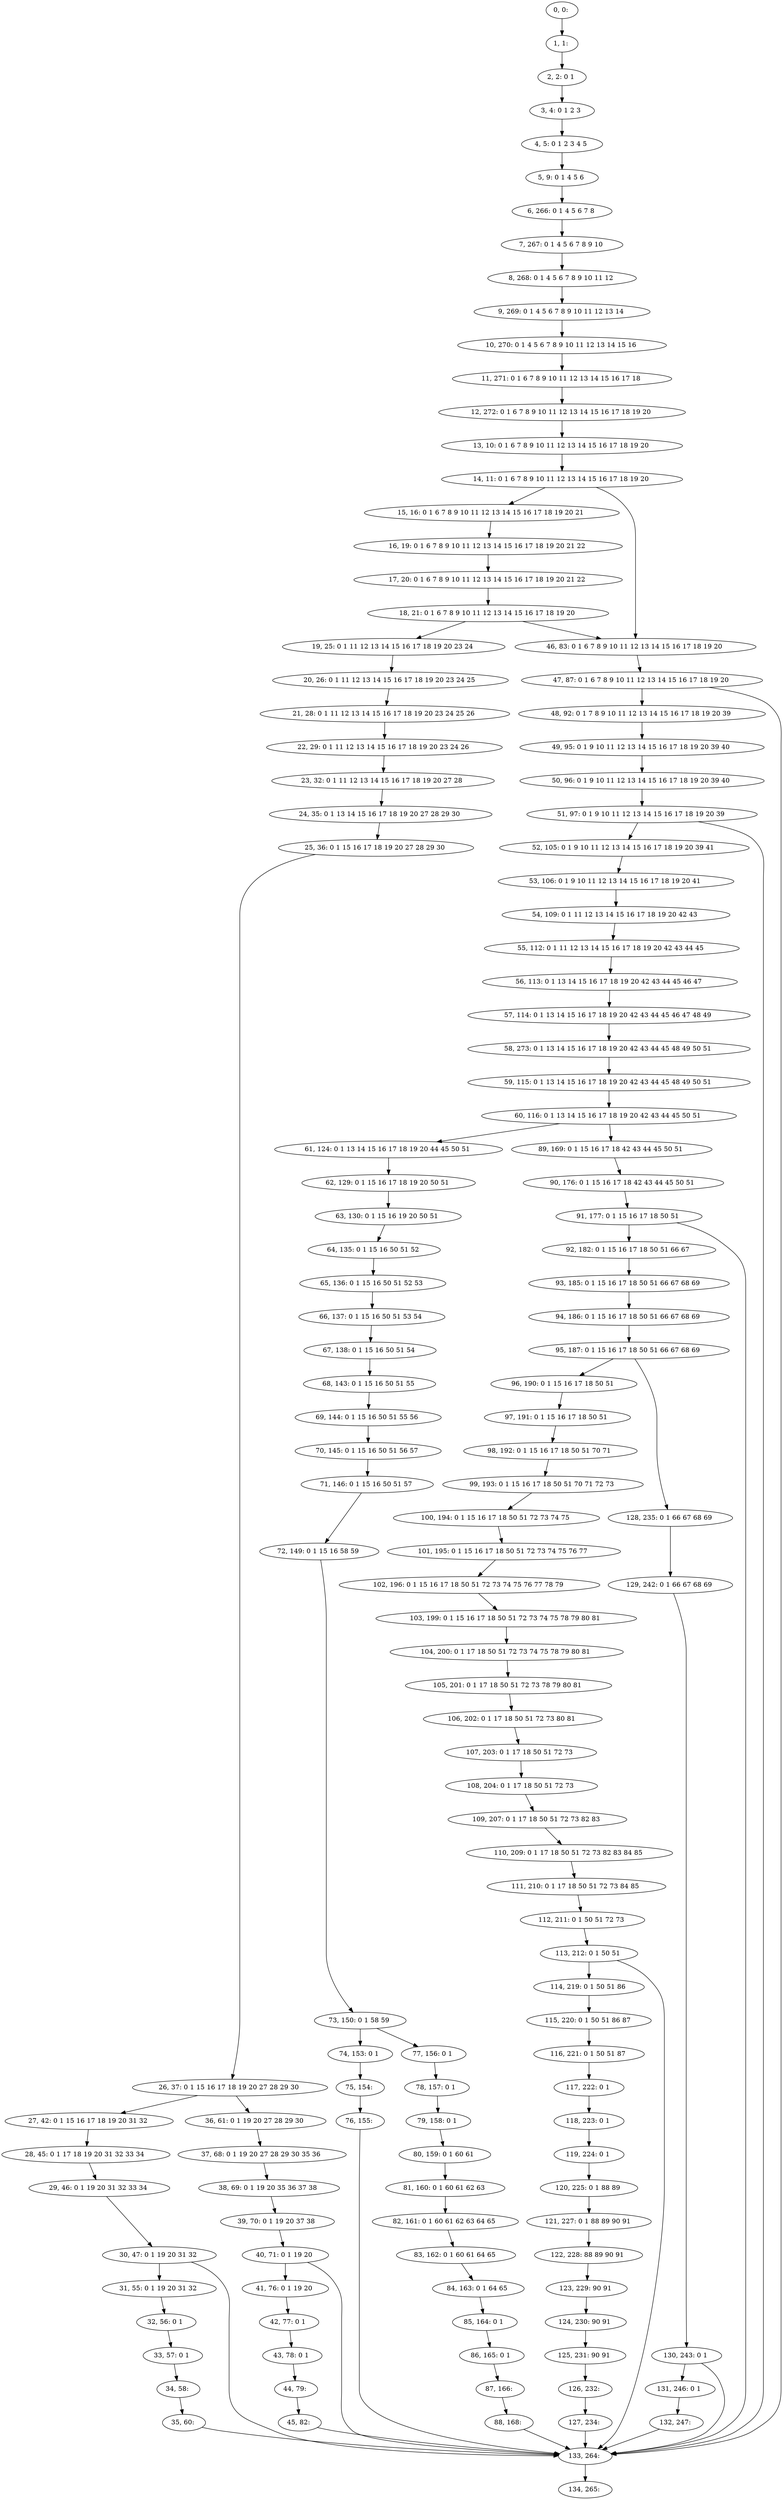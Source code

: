 digraph G {
0[label="0, 0: "];
1[label="1, 1: "];
2[label="2, 2: 0 1 "];
3[label="3, 4: 0 1 2 3 "];
4[label="4, 5: 0 1 2 3 4 5 "];
5[label="5, 9: 0 1 4 5 6 "];
6[label="6, 266: 0 1 4 5 6 7 8 "];
7[label="7, 267: 0 1 4 5 6 7 8 9 10 "];
8[label="8, 268: 0 1 4 5 6 7 8 9 10 11 12 "];
9[label="9, 269: 0 1 4 5 6 7 8 9 10 11 12 13 14 "];
10[label="10, 270: 0 1 4 5 6 7 8 9 10 11 12 13 14 15 16 "];
11[label="11, 271: 0 1 6 7 8 9 10 11 12 13 14 15 16 17 18 "];
12[label="12, 272: 0 1 6 7 8 9 10 11 12 13 14 15 16 17 18 19 20 "];
13[label="13, 10: 0 1 6 7 8 9 10 11 12 13 14 15 16 17 18 19 20 "];
14[label="14, 11: 0 1 6 7 8 9 10 11 12 13 14 15 16 17 18 19 20 "];
15[label="15, 16: 0 1 6 7 8 9 10 11 12 13 14 15 16 17 18 19 20 21 "];
16[label="16, 19: 0 1 6 7 8 9 10 11 12 13 14 15 16 17 18 19 20 21 22 "];
17[label="17, 20: 0 1 6 7 8 9 10 11 12 13 14 15 16 17 18 19 20 21 22 "];
18[label="18, 21: 0 1 6 7 8 9 10 11 12 13 14 15 16 17 18 19 20 "];
19[label="19, 25: 0 1 11 12 13 14 15 16 17 18 19 20 23 24 "];
20[label="20, 26: 0 1 11 12 13 14 15 16 17 18 19 20 23 24 25 "];
21[label="21, 28: 0 1 11 12 13 14 15 16 17 18 19 20 23 24 25 26 "];
22[label="22, 29: 0 1 11 12 13 14 15 16 17 18 19 20 23 24 26 "];
23[label="23, 32: 0 1 11 12 13 14 15 16 17 18 19 20 27 28 "];
24[label="24, 35: 0 1 13 14 15 16 17 18 19 20 27 28 29 30 "];
25[label="25, 36: 0 1 15 16 17 18 19 20 27 28 29 30 "];
26[label="26, 37: 0 1 15 16 17 18 19 20 27 28 29 30 "];
27[label="27, 42: 0 1 15 16 17 18 19 20 31 32 "];
28[label="28, 45: 0 1 17 18 19 20 31 32 33 34 "];
29[label="29, 46: 0 1 19 20 31 32 33 34 "];
30[label="30, 47: 0 1 19 20 31 32 "];
31[label="31, 55: 0 1 19 20 31 32 "];
32[label="32, 56: 0 1 "];
33[label="33, 57: 0 1 "];
34[label="34, 58: "];
35[label="35, 60: "];
36[label="36, 61: 0 1 19 20 27 28 29 30 "];
37[label="37, 68: 0 1 19 20 27 28 29 30 35 36 "];
38[label="38, 69: 0 1 19 20 35 36 37 38 "];
39[label="39, 70: 0 1 19 20 37 38 "];
40[label="40, 71: 0 1 19 20 "];
41[label="41, 76: 0 1 19 20 "];
42[label="42, 77: 0 1 "];
43[label="43, 78: 0 1 "];
44[label="44, 79: "];
45[label="45, 82: "];
46[label="46, 83: 0 1 6 7 8 9 10 11 12 13 14 15 16 17 18 19 20 "];
47[label="47, 87: 0 1 6 7 8 9 10 11 12 13 14 15 16 17 18 19 20 "];
48[label="48, 92: 0 1 7 8 9 10 11 12 13 14 15 16 17 18 19 20 39 "];
49[label="49, 95: 0 1 9 10 11 12 13 14 15 16 17 18 19 20 39 40 "];
50[label="50, 96: 0 1 9 10 11 12 13 14 15 16 17 18 19 20 39 40 "];
51[label="51, 97: 0 1 9 10 11 12 13 14 15 16 17 18 19 20 39 "];
52[label="52, 105: 0 1 9 10 11 12 13 14 15 16 17 18 19 20 39 41 "];
53[label="53, 106: 0 1 9 10 11 12 13 14 15 16 17 18 19 20 41 "];
54[label="54, 109: 0 1 11 12 13 14 15 16 17 18 19 20 42 43 "];
55[label="55, 112: 0 1 11 12 13 14 15 16 17 18 19 20 42 43 44 45 "];
56[label="56, 113: 0 1 13 14 15 16 17 18 19 20 42 43 44 45 46 47 "];
57[label="57, 114: 0 1 13 14 15 16 17 18 19 20 42 43 44 45 46 47 48 49 "];
58[label="58, 273: 0 1 13 14 15 16 17 18 19 20 42 43 44 45 48 49 50 51 "];
59[label="59, 115: 0 1 13 14 15 16 17 18 19 20 42 43 44 45 48 49 50 51 "];
60[label="60, 116: 0 1 13 14 15 16 17 18 19 20 42 43 44 45 50 51 "];
61[label="61, 124: 0 1 13 14 15 16 17 18 19 20 44 45 50 51 "];
62[label="62, 129: 0 1 15 16 17 18 19 20 50 51 "];
63[label="63, 130: 0 1 15 16 19 20 50 51 "];
64[label="64, 135: 0 1 15 16 50 51 52 "];
65[label="65, 136: 0 1 15 16 50 51 52 53 "];
66[label="66, 137: 0 1 15 16 50 51 53 54 "];
67[label="67, 138: 0 1 15 16 50 51 54 "];
68[label="68, 143: 0 1 15 16 50 51 55 "];
69[label="69, 144: 0 1 15 16 50 51 55 56 "];
70[label="70, 145: 0 1 15 16 50 51 56 57 "];
71[label="71, 146: 0 1 15 16 50 51 57 "];
72[label="72, 149: 0 1 15 16 58 59 "];
73[label="73, 150: 0 1 58 59 "];
74[label="74, 153: 0 1 "];
75[label="75, 154: "];
76[label="76, 155: "];
77[label="77, 156: 0 1 "];
78[label="78, 157: 0 1 "];
79[label="79, 158: 0 1 "];
80[label="80, 159: 0 1 60 61 "];
81[label="81, 160: 0 1 60 61 62 63 "];
82[label="82, 161: 0 1 60 61 62 63 64 65 "];
83[label="83, 162: 0 1 60 61 64 65 "];
84[label="84, 163: 0 1 64 65 "];
85[label="85, 164: 0 1 "];
86[label="86, 165: 0 1 "];
87[label="87, 166: "];
88[label="88, 168: "];
89[label="89, 169: 0 1 15 16 17 18 42 43 44 45 50 51 "];
90[label="90, 176: 0 1 15 16 17 18 42 43 44 45 50 51 "];
91[label="91, 177: 0 1 15 16 17 18 50 51 "];
92[label="92, 182: 0 1 15 16 17 18 50 51 66 67 "];
93[label="93, 185: 0 1 15 16 17 18 50 51 66 67 68 69 "];
94[label="94, 186: 0 1 15 16 17 18 50 51 66 67 68 69 "];
95[label="95, 187: 0 1 15 16 17 18 50 51 66 67 68 69 "];
96[label="96, 190: 0 1 15 16 17 18 50 51 "];
97[label="97, 191: 0 1 15 16 17 18 50 51 "];
98[label="98, 192: 0 1 15 16 17 18 50 51 70 71 "];
99[label="99, 193: 0 1 15 16 17 18 50 51 70 71 72 73 "];
100[label="100, 194: 0 1 15 16 17 18 50 51 72 73 74 75 "];
101[label="101, 195: 0 1 15 16 17 18 50 51 72 73 74 75 76 77 "];
102[label="102, 196: 0 1 15 16 17 18 50 51 72 73 74 75 76 77 78 79 "];
103[label="103, 199: 0 1 15 16 17 18 50 51 72 73 74 75 78 79 80 81 "];
104[label="104, 200: 0 1 17 18 50 51 72 73 74 75 78 79 80 81 "];
105[label="105, 201: 0 1 17 18 50 51 72 73 78 79 80 81 "];
106[label="106, 202: 0 1 17 18 50 51 72 73 80 81 "];
107[label="107, 203: 0 1 17 18 50 51 72 73 "];
108[label="108, 204: 0 1 17 18 50 51 72 73 "];
109[label="109, 207: 0 1 17 18 50 51 72 73 82 83 "];
110[label="110, 209: 0 1 17 18 50 51 72 73 82 83 84 85 "];
111[label="111, 210: 0 1 17 18 50 51 72 73 84 85 "];
112[label="112, 211: 0 1 50 51 72 73 "];
113[label="113, 212: 0 1 50 51 "];
114[label="114, 219: 0 1 50 51 86 "];
115[label="115, 220: 0 1 50 51 86 87 "];
116[label="116, 221: 0 1 50 51 87 "];
117[label="117, 222: 0 1 "];
118[label="118, 223: 0 1 "];
119[label="119, 224: 0 1 "];
120[label="120, 225: 0 1 88 89 "];
121[label="121, 227: 0 1 88 89 90 91 "];
122[label="122, 228: 88 89 90 91 "];
123[label="123, 229: 90 91 "];
124[label="124, 230: 90 91 "];
125[label="125, 231: 90 91 "];
126[label="126, 232: "];
127[label="127, 234: "];
128[label="128, 235: 0 1 66 67 68 69 "];
129[label="129, 242: 0 1 66 67 68 69 "];
130[label="130, 243: 0 1 "];
131[label="131, 246: 0 1 "];
132[label="132, 247: "];
133[label="133, 264: "];
134[label="134, 265: "];
0->1 ;
1->2 ;
2->3 ;
3->4 ;
4->5 ;
5->6 ;
6->7 ;
7->8 ;
8->9 ;
9->10 ;
10->11 ;
11->12 ;
12->13 ;
13->14 ;
14->15 ;
14->46 ;
15->16 ;
16->17 ;
17->18 ;
18->19 ;
18->46 ;
19->20 ;
20->21 ;
21->22 ;
22->23 ;
23->24 ;
24->25 ;
25->26 ;
26->27 ;
26->36 ;
27->28 ;
28->29 ;
29->30 ;
30->31 ;
30->133 ;
31->32 ;
32->33 ;
33->34 ;
34->35 ;
35->133 ;
36->37 ;
37->38 ;
38->39 ;
39->40 ;
40->41 ;
40->133 ;
41->42 ;
42->43 ;
43->44 ;
44->45 ;
45->133 ;
46->47 ;
47->48 ;
47->133 ;
48->49 ;
49->50 ;
50->51 ;
51->52 ;
51->133 ;
52->53 ;
53->54 ;
54->55 ;
55->56 ;
56->57 ;
57->58 ;
58->59 ;
59->60 ;
60->61 ;
60->89 ;
61->62 ;
62->63 ;
63->64 ;
64->65 ;
65->66 ;
66->67 ;
67->68 ;
68->69 ;
69->70 ;
70->71 ;
71->72 ;
72->73 ;
73->74 ;
73->77 ;
74->75 ;
75->76 ;
76->133 ;
77->78 ;
78->79 ;
79->80 ;
80->81 ;
81->82 ;
82->83 ;
83->84 ;
84->85 ;
85->86 ;
86->87 ;
87->88 ;
88->133 ;
89->90 ;
90->91 ;
91->92 ;
91->133 ;
92->93 ;
93->94 ;
94->95 ;
95->96 ;
95->128 ;
96->97 ;
97->98 ;
98->99 ;
99->100 ;
100->101 ;
101->102 ;
102->103 ;
103->104 ;
104->105 ;
105->106 ;
106->107 ;
107->108 ;
108->109 ;
109->110 ;
110->111 ;
111->112 ;
112->113 ;
113->114 ;
113->133 ;
114->115 ;
115->116 ;
116->117 ;
117->118 ;
118->119 ;
119->120 ;
120->121 ;
121->122 ;
122->123 ;
123->124 ;
124->125 ;
125->126 ;
126->127 ;
127->133 ;
128->129 ;
129->130 ;
130->131 ;
130->133 ;
131->132 ;
132->133 ;
133->134 ;
}
